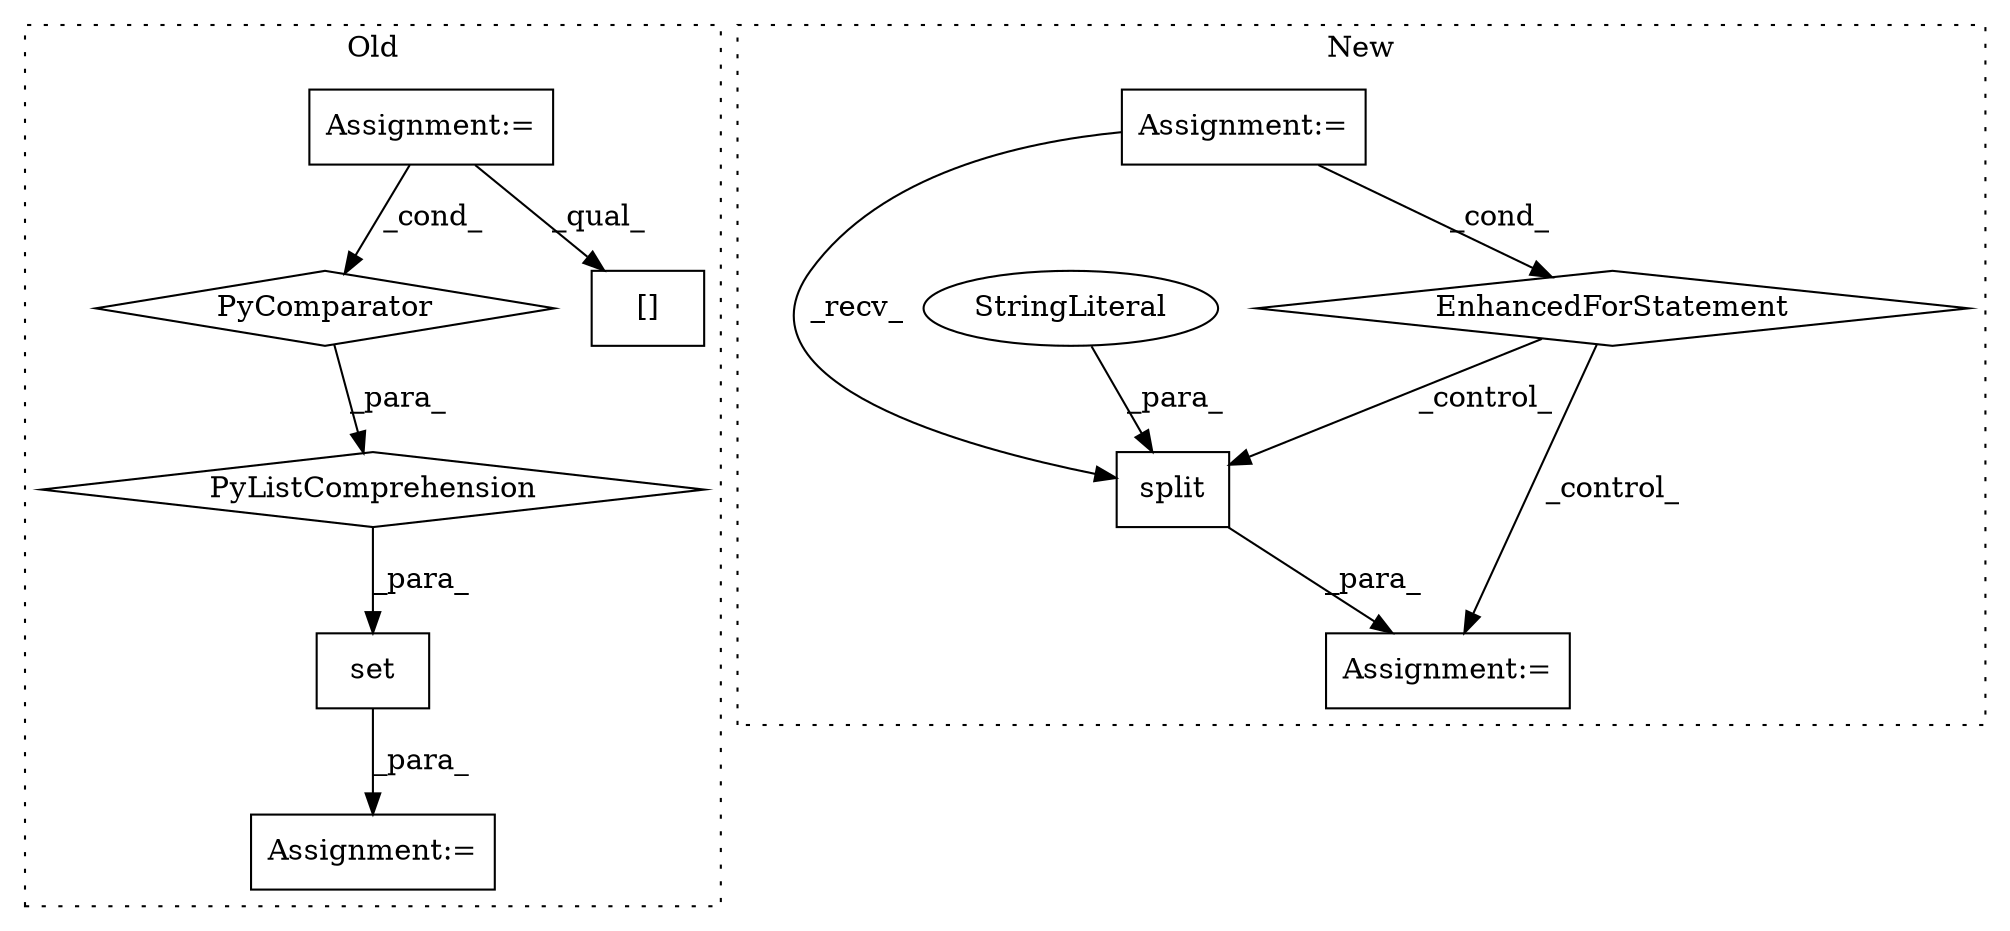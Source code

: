 digraph G {
subgraph cluster0 {
1 [label="set" a="32" s="1385,1522" l="15,-5" shape="box"];
4 [label="Assignment:=" a="7" s="1379" l="1" shape="box"];
5 [label="Assignment:=" a="7" s="1493" l="21" shape="box"];
7 [label="PyComparator" a="113" s="1493" l="21" shape="diamond"];
9 [label="[]" a="2" s="1400,1431" l="2,1" shape="box"];
11 [label="PyListComprehension" a="109" s="1400" l="122" shape="diamond"];
label = "Old";
style="dotted";
}
subgraph cluster1 {
2 [label="split" a="32" s="1125,1134" l="6,1" shape="box"];
3 [label="StringLiteral" a="45" s="1131" l="3" shape="ellipse"];
6 [label="Assignment:=" a="7" s="1118" l="2" shape="box"];
8 [label="Assignment:=" a="7" s="1000,1082" l="57,2" shape="box"];
10 [label="EnhancedForStatement" a="70" s="1000,1082" l="57,2" shape="diamond"];
label = "New";
style="dotted";
}
1 -> 4 [label="_para_"];
2 -> 6 [label="_para_"];
3 -> 2 [label="_para_"];
5 -> 9 [label="_qual_"];
5 -> 7 [label="_cond_"];
7 -> 11 [label="_para_"];
8 -> 10 [label="_cond_"];
8 -> 2 [label="_recv_"];
10 -> 2 [label="_control_"];
10 -> 6 [label="_control_"];
11 -> 1 [label="_para_"];
}